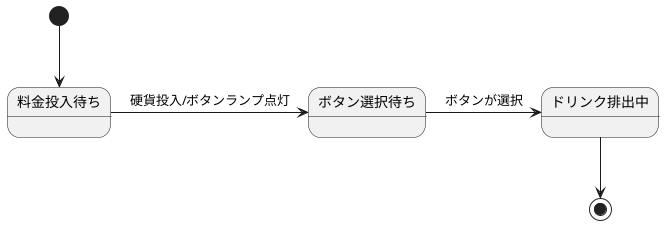 @startuml 自動販売機
' left to right direction

[*] --> 料金投入待ち
料金投入待ち -right-> ボタン選択待ち : 硬貨投入/ボタンランプ点灯
' ボタン選択待ち -right-> 料金投入待ち : キャンセル
ボタン選択待ち -right-> ドリンク排出中 : ボタンが選択
ドリンク排出中 --> [*]

' 料金投入待ち
' ボタン選択待ち
' ドリンク排出中

@enduml